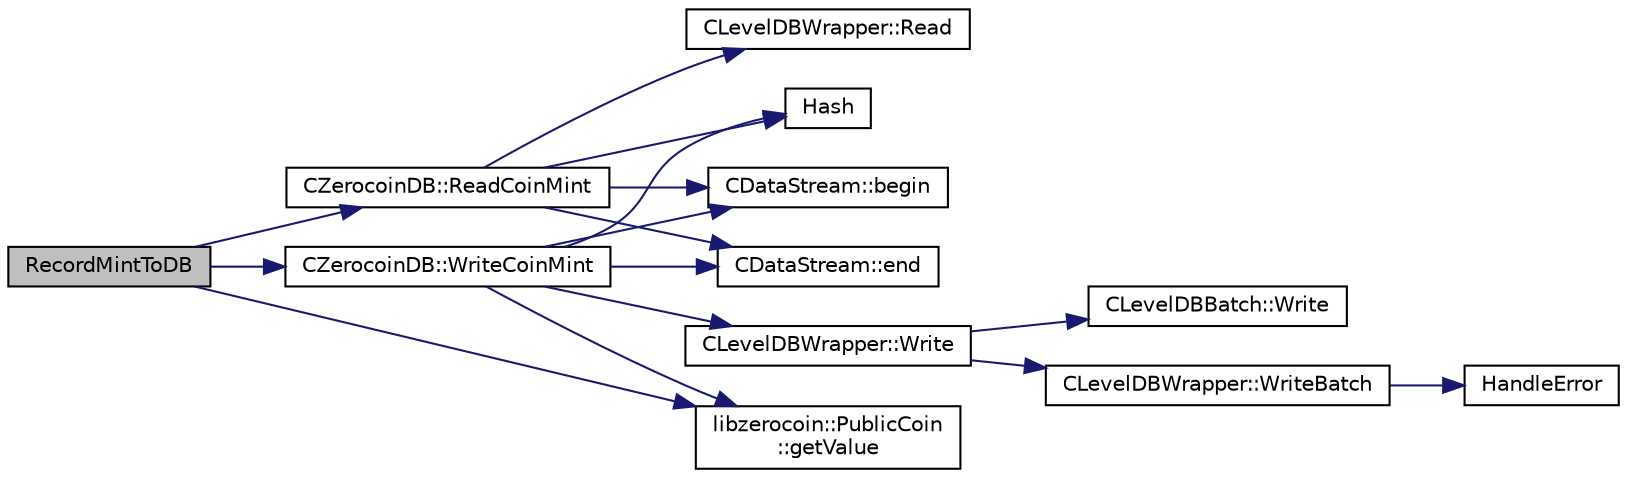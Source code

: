 digraph "RecordMintToDB"
{
  edge [fontname="Helvetica",fontsize="10",labelfontname="Helvetica",labelfontsize="10"];
  node [fontname="Helvetica",fontsize="10",shape=record];
  rankdir="LR";
  Node1410 [label="RecordMintToDB",height=0.2,width=0.4,color="black", fillcolor="grey75", style="filled", fontcolor="black"];
  Node1410 -> Node1411 [color="midnightblue",fontsize="10",style="solid",fontname="Helvetica"];
  Node1411 [label="CZerocoinDB::ReadCoinMint",height=0.2,width=0.4,color="black", fillcolor="white", style="filled",URL="$class_c_zerocoin_d_b.html#a90b0f4aecbbbe57b1b9cad6e1c37ec15"];
  Node1411 -> Node1412 [color="midnightblue",fontsize="10",style="solid",fontname="Helvetica"];
  Node1412 [label="Hash",height=0.2,width=0.4,color="black", fillcolor="white", style="filled",URL="$hash_8h.html#a12c5e981d7f5f2850027fd5e932eff61",tooltip="Compute the 256-bit hash of a std::string. "];
  Node1411 -> Node1413 [color="midnightblue",fontsize="10",style="solid",fontname="Helvetica"];
  Node1413 [label="CDataStream::begin",height=0.2,width=0.4,color="black", fillcolor="white", style="filled",URL="$class_c_data_stream.html#a2355d11752d8622badfbc03e9ed192fd"];
  Node1411 -> Node1414 [color="midnightblue",fontsize="10",style="solid",fontname="Helvetica"];
  Node1414 [label="CDataStream::end",height=0.2,width=0.4,color="black", fillcolor="white", style="filled",URL="$class_c_data_stream.html#a66409dbd4403682fe674e2e71173cab4"];
  Node1411 -> Node1415 [color="midnightblue",fontsize="10",style="solid",fontname="Helvetica"];
  Node1415 [label="CLevelDBWrapper::Read",height=0.2,width=0.4,color="black", fillcolor="white", style="filled",URL="$class_c_level_d_b_wrapper.html#a0cb51d3b8f042641b2d0aa76c3185527"];
  Node1410 -> Node1416 [color="midnightblue",fontsize="10",style="solid",fontname="Helvetica"];
  Node1416 [label="libzerocoin::PublicCoin\l::getValue",height=0.2,width=0.4,color="black", fillcolor="white", style="filled",URL="$classlibzerocoin_1_1_public_coin.html#abf335a1f7458e510bf46a73611200b3b"];
  Node1410 -> Node1417 [color="midnightblue",fontsize="10",style="solid",fontname="Helvetica"];
  Node1417 [label="CZerocoinDB::WriteCoinMint",height=0.2,width=0.4,color="black", fillcolor="white", style="filled",URL="$class_c_zerocoin_d_b.html#a58b78fd953536c0ad59e5193bcffabe7"];
  Node1417 -> Node1416 [color="midnightblue",fontsize="10",style="solid",fontname="Helvetica"];
  Node1417 -> Node1412 [color="midnightblue",fontsize="10",style="solid",fontname="Helvetica"];
  Node1417 -> Node1413 [color="midnightblue",fontsize="10",style="solid",fontname="Helvetica"];
  Node1417 -> Node1414 [color="midnightblue",fontsize="10",style="solid",fontname="Helvetica"];
  Node1417 -> Node1418 [color="midnightblue",fontsize="10",style="solid",fontname="Helvetica"];
  Node1418 [label="CLevelDBWrapper::Write",height=0.2,width=0.4,color="black", fillcolor="white", style="filled",URL="$class_c_level_d_b_wrapper.html#a740caa1aefbafc888838ea7f70dc31f4"];
  Node1418 -> Node1419 [color="midnightblue",fontsize="10",style="solid",fontname="Helvetica"];
  Node1419 [label="CLevelDBBatch::Write",height=0.2,width=0.4,color="black", fillcolor="white", style="filled",URL="$class_c_level_d_b_batch.html#ab459da1abafa27e834de9a4cc25b6f2d"];
  Node1418 -> Node1420 [color="midnightblue",fontsize="10",style="solid",fontname="Helvetica"];
  Node1420 [label="CLevelDBWrapper::WriteBatch",height=0.2,width=0.4,color="black", fillcolor="white", style="filled",URL="$class_c_level_d_b_wrapper.html#a820484c9e427f9e3400396e750acf4b8"];
  Node1420 -> Node1421 [color="midnightblue",fontsize="10",style="solid",fontname="Helvetica"];
  Node1421 [label="HandleError",height=0.2,width=0.4,color="black", fillcolor="white", style="filled",URL="$leveldbwrapper_8cpp.html#aea36eb5fddb6266b14ea8cb15e183486"];
}
